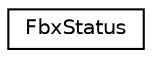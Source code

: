 digraph "クラス階層図"
{
  edge [fontname="Helvetica",fontsize="10",labelfontname="Helvetica",labelfontsize="10"];
  node [fontname="Helvetica",fontsize="10",shape=record];
  rankdir="LR";
  Node0 [label="FbxStatus",height=0.2,width=0.4,color="black", fillcolor="white", style="filled",URL="$class_fbx_status.html"];
}
